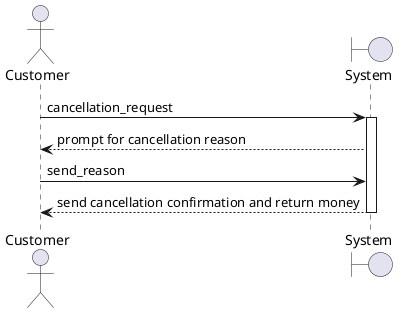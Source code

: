 @startuml cancelattion
actor Customer
boundary System as system
Customer -> system: cancellation_request
activate system
system --> Customer: prompt for cancellation reason
Customer -> system: send_reason
system --> Customer: send cancellation confirmation and return money
deactivate system
@enduml

